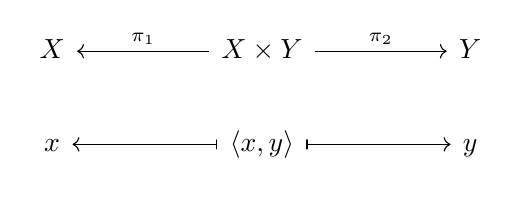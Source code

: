 \begin{tikzcd}
  X && {X \times Y} && Y \\
  x && {\langle x, y \rangle} && y
  \arrow["{\pi_1}"', from=1-3, to=1-1]
  \arrow["{\pi_2}", from=1-3, to=1-5]
  \arrow[maps to, from=2-3, to=2-5]
  \arrow[maps to, from=2-3, to=2-1]
\end{tikzcd}
